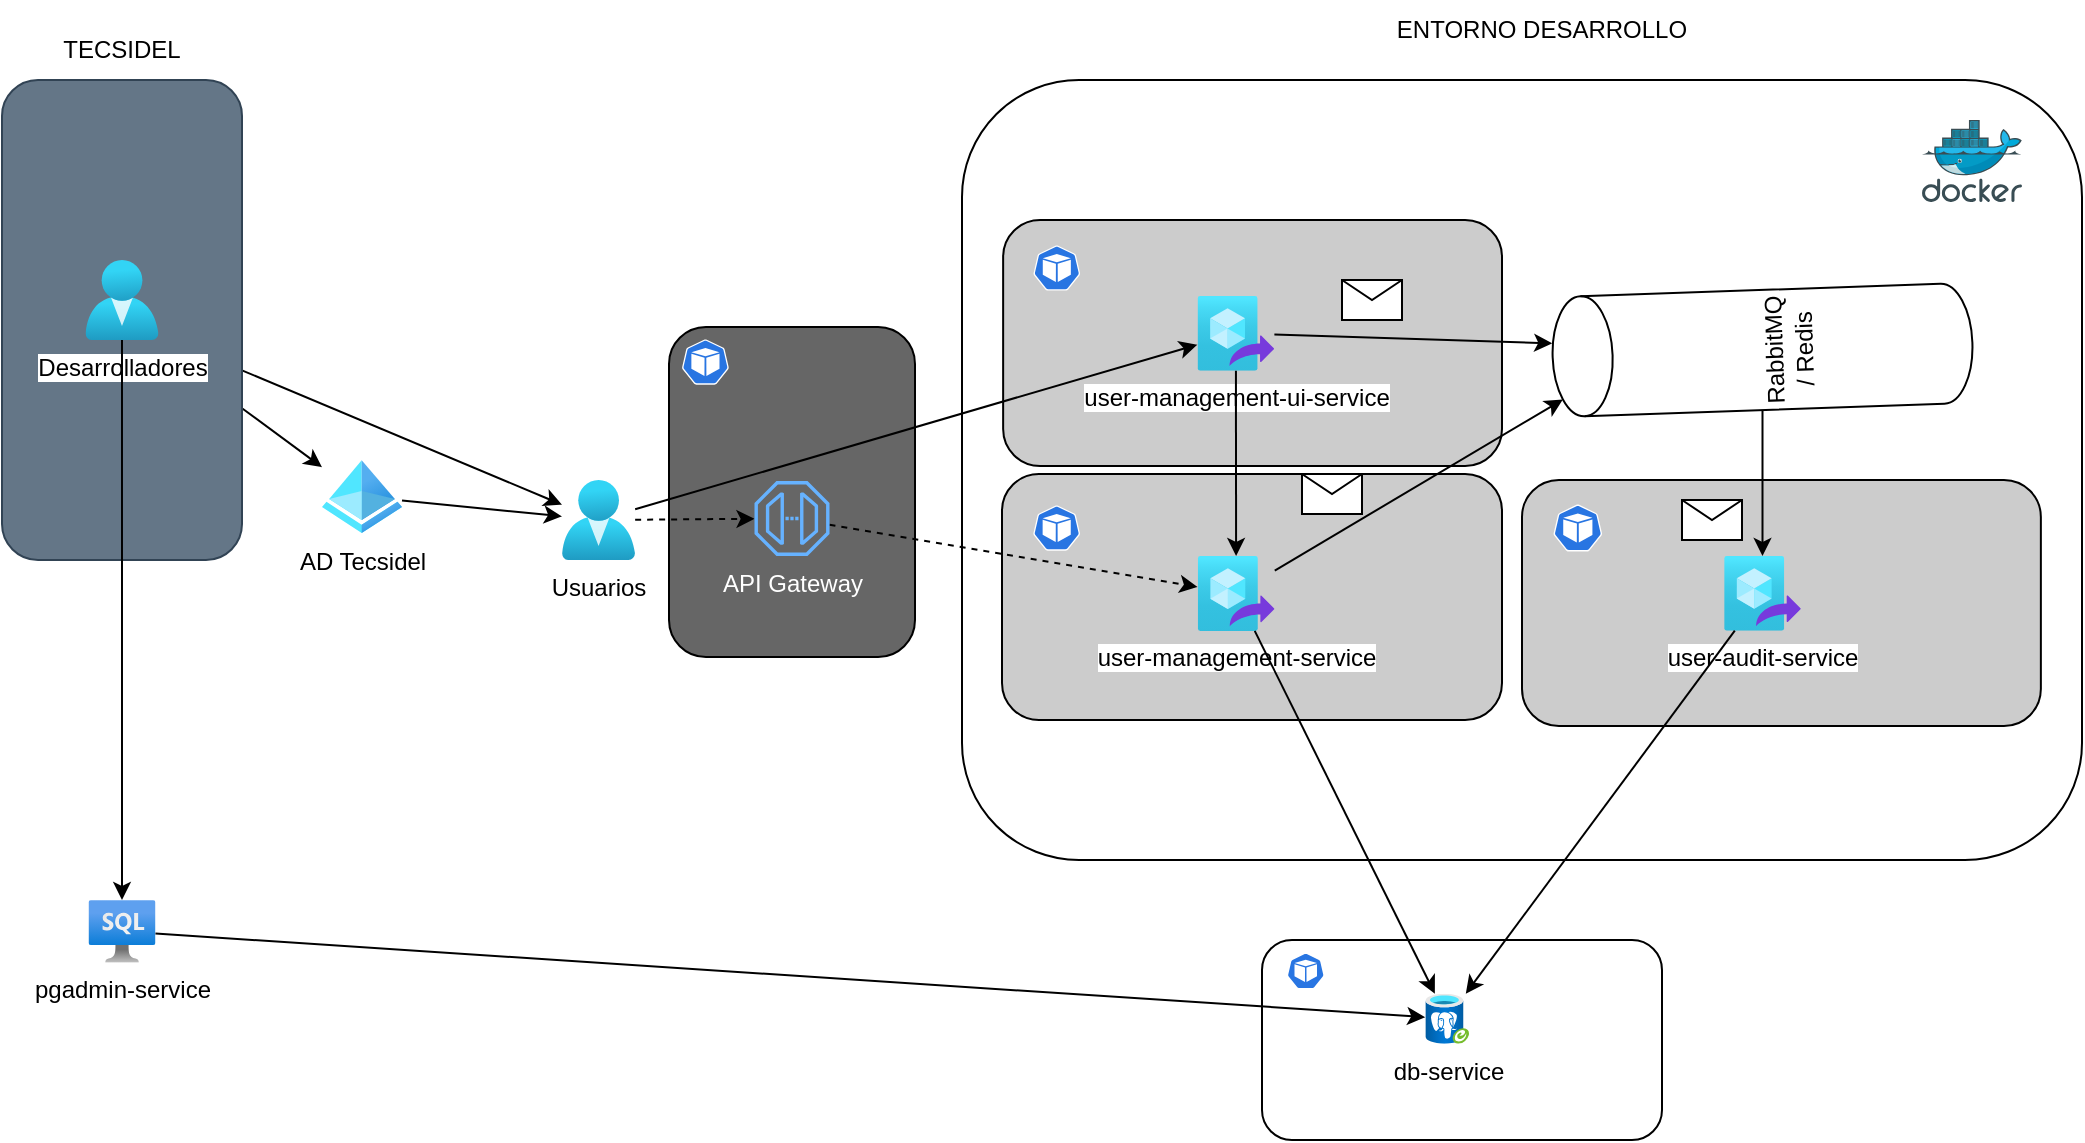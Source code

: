 <mxfile>
    <diagram id="Dp09zciwQ04VZwHExYm0" name="Page-1">
        <mxGraphModel dx="1682" dy="467" grid="1" gridSize="10" guides="1" tooltips="1" connect="1" arrows="1" fold="1" page="1" pageScale="1" pageWidth="850" pageHeight="1100" math="0" shadow="0">
            <root>
                <mxCell id="0"/>
                <mxCell id="1" parent="0"/>
                <mxCell id="63" value="" style="rounded=1;whiteSpace=wrap;html=1;" parent="1" vertex="1">
                    <mxGeometry x="320" y="360" width="560" height="390" as="geometry"/>
                </mxCell>
                <mxCell id="64" value="" style="group" parent="1" vertex="1" connectable="0">
                    <mxGeometry x="340.57" y="430" width="249.43" height="123" as="geometry"/>
                </mxCell>
                <mxCell id="54" value="" style="rounded=1;whiteSpace=wrap;html=1;fillColor=#CCCCCC;" parent="64" vertex="1">
                    <mxGeometry width="249.43" height="123" as="geometry"/>
                </mxCell>
                <mxCell id="55" value="" style="sketch=0;html=1;dashed=0;whitespace=wrap;fillColor=#2875E2;strokeColor=#ffffff;points=[[0.005,0.63,0],[0.1,0.2,0],[0.9,0.2,0],[0.5,0,0],[0.995,0.63,0],[0.72,0.99,0],[0.5,1,0],[0.28,0.99,0]];verticalLabelPosition=bottom;align=center;verticalAlign=top;shape=mxgraph.kubernetes.icon;prIcon=pod" parent="64" vertex="1">
                    <mxGeometry x="15.145" y="10" width="23.384" height="28" as="geometry"/>
                </mxCell>
                <mxCell id="56" value="user-management-ui-service" style="aspect=fixed;html=1;points=[];align=center;image;fontSize=12;image=img/lib/azure2/compute/Image_Definitions.svg;fillColor=#CCCCCC;" parent="64" vertex="1">
                    <mxGeometry x="97.098" y="38" width="38.529" height="37.36" as="geometry"/>
                </mxCell>
                <mxCell id="94" value="" style="shape=message;html=1;html=1;outlineConnect=0;labelPosition=center;verticalLabelPosition=bottom;align=center;verticalAlign=top;" vertex="1" parent="64">
                    <mxGeometry x="169.43" y="30" width="30" height="20" as="geometry"/>
                </mxCell>
                <mxCell id="70" value="" style="rounded=1;whiteSpace=wrap;html=1;rotation=-90;fillColor=#666666;" parent="1" vertex="1">
                    <mxGeometry x="152.5" y="504.5" width="165" height="123" as="geometry"/>
                </mxCell>
                <mxCell id="80" value="" style="group" vertex="1" connectable="0" parent="1">
                    <mxGeometry x="600" y="560" width="259.43" height="123" as="geometry"/>
                </mxCell>
                <mxCell id="81" value="" style="rounded=1;whiteSpace=wrap;html=1;fillColor=#CCCCCC;" vertex="1" parent="80">
                    <mxGeometry width="259.43" height="123" as="geometry"/>
                </mxCell>
                <mxCell id="82" value="" style="sketch=0;html=1;dashed=0;whitespace=wrap;fillColor=#2875E2;strokeColor=#ffffff;points=[[0.005,0.63,0],[0.1,0.2,0],[0.9,0.2,0],[0.5,0,0],[0.995,0.63,0],[0.72,0.99,0],[0.5,1,0],[0.28,0.99,0]];verticalLabelPosition=bottom;align=center;verticalAlign=top;shape=mxgraph.kubernetes.icon;prIcon=pod" vertex="1" parent="80">
                    <mxGeometry x="15.752" y="10" width="24.322" height="28" as="geometry"/>
                </mxCell>
                <mxCell id="83" value="user-audit-service" style="aspect=fixed;html=1;points=[];align=center;image;fontSize=12;image=img/lib/azure2/compute/Image_Definitions.svg;fillColor=#CCCCCC;" vertex="1" parent="80">
                    <mxGeometry x="100.991" y="38" width="38.529" height="37.36" as="geometry"/>
                </mxCell>
                <mxCell id="84" value="" style="shape=message;html=1;html=1;outlineConnect=0;labelPosition=center;verticalLabelPosition=bottom;align=center;verticalAlign=top;" vertex="1" parent="80">
                    <mxGeometry x="80" y="10" width="30" height="20" as="geometry"/>
                </mxCell>
                <mxCell id="25" style="edgeStyle=none;html=1;" parent="1" source="8" target="21" edge="1">
                    <mxGeometry relative="1" as="geometry"/>
                </mxCell>
                <mxCell id="30" style="edgeStyle=none;html=1;" parent="1" source="8" target="29" edge="1">
                    <mxGeometry relative="1" as="geometry"/>
                </mxCell>
                <mxCell id="73" style="edgeStyle=none;html=1;" parent="1" source="21" target="56" edge="1">
                    <mxGeometry relative="1" as="geometry"/>
                </mxCell>
                <mxCell id="77" style="edgeStyle=none;html=1;fontColor=#FFFFFF;dashed=1;" parent="1" source="21" target="76" edge="1">
                    <mxGeometry relative="1" as="geometry"/>
                </mxCell>
                <mxCell id="21" value="Usuarios" style="aspect=fixed;html=1;points=[];align=center;image;fontSize=12;image=img/lib/azure2/identity/Users.svg;" parent="1" vertex="1">
                    <mxGeometry x="120.0" y="560" width="36.57" height="40" as="geometry"/>
                </mxCell>
                <mxCell id="31" style="edgeStyle=none;html=1;" parent="1" source="29" target="21" edge="1">
                    <mxGeometry relative="1" as="geometry"/>
                </mxCell>
                <mxCell id="29" value="AD Tecsidel" style="aspect=fixed;html=1;points=[];align=center;image;fontSize=12;image=img/lib/azure2/identity/Azure_Active_Directory.svg;" parent="1" vertex="1">
                    <mxGeometry x="2.842e-14" y="550" width="40" height="36.57" as="geometry"/>
                </mxCell>
                <mxCell id="57" value="" style="group" parent="1" vertex="1" connectable="0">
                    <mxGeometry x="-160" y="330" width="120" height="270" as="geometry"/>
                </mxCell>
                <mxCell id="8" value="" style="rounded=1;whiteSpace=wrap;html=1;strokeColor=#314354;fillColor=#647687;fontColor=#ffffff;" parent="57" vertex="1">
                    <mxGeometry y="30" width="120" height="240" as="geometry"/>
                </mxCell>
                <mxCell id="9" value="Desarrolladores" style="aspect=fixed;html=1;points=[];align=center;image;fontSize=12;image=img/lib/azure2/identity/Users.svg;" parent="57" vertex="1">
                    <mxGeometry x="41.71" y="120" width="36.57" height="40" as="geometry"/>
                </mxCell>
                <mxCell id="11" value="TECSIDEL" style="text;html=1;strokeColor=none;fillColor=none;align=center;verticalAlign=middle;whiteSpace=wrap;rounded=0;" parent="57" vertex="1">
                    <mxGeometry x="30" width="60" height="30" as="geometry"/>
                </mxCell>
                <mxCell id="90" style="edgeStyle=none;html=1;" edge="1" parent="1" source="79" target="83">
                    <mxGeometry relative="1" as="geometry"/>
                </mxCell>
                <mxCell id="79" value="RabbitMQ / Redis" style="shape=cylinder3;whiteSpace=wrap;html=1;boundedLbl=1;backgroundOutline=1;size=15;rotation=-92;" vertex="1" parent="1">
                    <mxGeometry x="690.26" y="390" width="60" height="210" as="geometry"/>
                </mxCell>
                <mxCell id="91" style="edgeStyle=none;html=1;" edge="1" parent="1" source="56" target="79">
                    <mxGeometry relative="1" as="geometry"/>
                </mxCell>
                <mxCell id="43" value="" style="sketch=0;aspect=fixed;html=1;points=[];align=center;image;fontSize=12;image=img/lib/mscae/Docker.svg;fillColor=#CCCCCC;" parent="1" vertex="1">
                    <mxGeometry x="800" y="380" width="50" height="41" as="geometry"/>
                </mxCell>
                <mxCell id="95" value="pgadmin-service" style="aspect=fixed;html=1;points=[];align=center;image;fontSize=12;image=img/lib/azure2/databases/Azure_SQL_VM.svg;" vertex="1" parent="1">
                    <mxGeometry x="-116.737" y="770" width="33.472" height="31.381" as="geometry"/>
                </mxCell>
                <mxCell id="96" style="edgeStyle=none;html=1;" edge="1" parent="1" source="9" target="95">
                    <mxGeometry relative="1" as="geometry"/>
                </mxCell>
                <mxCell id="65" value="" style="group" parent="1" vertex="1" connectable="0">
                    <mxGeometry x="340" y="557" width="250" height="156" as="geometry"/>
                </mxCell>
                <mxCell id="47" value="" style="rounded=1;whiteSpace=wrap;html=1;fillColor=#CCCCCC;" parent="65" vertex="1">
                    <mxGeometry width="250" height="123" as="geometry"/>
                </mxCell>
                <mxCell id="46" value="" style="sketch=0;html=1;dashed=0;whitespace=wrap;fillColor=#2875E2;strokeColor=#ffffff;points=[[0.005,0.63,0],[0.1,0.2,0],[0.9,0.2,0],[0.5,0,0],[0.995,0.63,0],[0.72,0.99,0],[0.5,1,0],[0.28,0.99,0]];verticalLabelPosition=bottom;align=center;verticalAlign=top;shape=mxgraph.kubernetes.icon;prIcon=pod" parent="65" vertex="1">
                    <mxGeometry x="15.625" y="13" width="23.438" height="28" as="geometry"/>
                </mxCell>
                <mxCell id="50" value="user-management-service" style="aspect=fixed;html=1;points=[];align=center;image;fontSize=12;image=img/lib/azure2/compute/Image_Definitions.svg;fillColor=#CCCCCC;" parent="65" vertex="1">
                    <mxGeometry x="97.766" y="41" width="38.617" height="37.445" as="geometry"/>
                </mxCell>
                <mxCell id="93" value="" style="shape=message;html=1;html=1;outlineConnect=0;labelPosition=center;verticalLabelPosition=bottom;align=center;verticalAlign=top;" vertex="1" parent="65">
                    <mxGeometry x="150" width="30" height="20" as="geometry"/>
                </mxCell>
                <mxCell id="66" value="" style="group" parent="1" vertex="1" connectable="0">
                    <mxGeometry x="470" y="790" width="200" height="100" as="geometry"/>
                </mxCell>
                <mxCell id="48" value="" style="rounded=1;whiteSpace=wrap;html=1;" parent="66" vertex="1">
                    <mxGeometry width="200" height="100" as="geometry"/>
                </mxCell>
                <mxCell id="3" value="db-service" style="aspect=fixed;html=1;points=[];align=center;image;fontSize=12;image=img/lib/azure2/databases/Azure_Database_PostgreSQL_Server_Group.svg;" parent="66" vertex="1">
                    <mxGeometry x="81.606" y="26.829" width="22.056" height="25" as="geometry"/>
                </mxCell>
                <mxCell id="44" value="" style="sketch=0;html=1;dashed=0;whitespace=wrap;fillColor=#2875E2;strokeColor=#ffffff;points=[[0.005,0.63,0],[0.1,0.2,0],[0.9,0.2,0],[0.5,0,0],[0.995,0.63,0],[0.72,0.99,0],[0.5,1,0],[0.28,0.99,0]];verticalLabelPosition=bottom;align=center;verticalAlign=top;shape=mxgraph.kubernetes.icon;prIcon=pod" parent="66" vertex="1">
                    <mxGeometry x="12.5" y="4.065" width="18.75" height="22.764" as="geometry"/>
                </mxCell>
                <mxCell id="62" style="edgeStyle=none;html=1;" parent="1" source="56" target="50" edge="1">
                    <mxGeometry relative="1" as="geometry"/>
                </mxCell>
                <mxCell id="53" style="edgeStyle=none;html=1;" parent="1" source="50" target="3" edge="1">
                    <mxGeometry relative="1" as="geometry"/>
                </mxCell>
                <mxCell id="33" value="ENTORNO DESARROLLO" style="text;html=1;strokeColor=none;fillColor=none;align=center;verticalAlign=middle;whiteSpace=wrap;rounded=0;" parent="1" vertex="1">
                    <mxGeometry x="520" y="320" width="180" height="30" as="geometry"/>
                </mxCell>
                <mxCell id="78" style="edgeStyle=none;html=1;fontColor=#FFFFFF;dashed=1;" parent="1" source="76" target="50" edge="1">
                    <mxGeometry relative="1" as="geometry"/>
                </mxCell>
                <mxCell id="71" value="" style="sketch=0;html=1;dashed=0;whitespace=wrap;fillColor=#2875E2;strokeColor=#ffffff;points=[[0.005,0.63,0],[0.1,0.2,0],[0.9,0.2,0],[0.5,0,0],[0.995,0.63,0],[0.72,0.99,0],[0.5,1,0],[0.28,0.99,0]];verticalLabelPosition=bottom;align=center;verticalAlign=top;shape=mxgraph.kubernetes.icon;prIcon=pod;rotation=0;" parent="1" vertex="1">
                    <mxGeometry x="179.996" y="487" width="23.438" height="28" as="geometry"/>
                </mxCell>
                <mxCell id="76" value="&lt;font color=&quot;#ffffff&quot;&gt;API Gateway&lt;/font&gt;" style="sketch=0;outlineConnect=0;fontColor=#232F3E;gradientColor=none;fillColor=#66B2FF;strokeColor=none;dashed=0;verticalLabelPosition=bottom;verticalAlign=top;align=center;html=1;fontSize=12;fontStyle=0;aspect=fixed;pointerEvents=1;shape=mxgraph.aws4.endpoint;" parent="1" vertex="1">
                    <mxGeometry x="216.248" y="560.5" width="37.5" height="37.5" as="geometry"/>
                </mxCell>
                <mxCell id="92" style="edgeStyle=none;html=1;entryX=0.145;entryY=0;entryDx=0;entryDy=4.35;entryPerimeter=0;" edge="1" parent="1" source="50" target="79">
                    <mxGeometry relative="1" as="geometry"/>
                </mxCell>
                <mxCell id="89" style="edgeStyle=none;html=1;" edge="1" parent="1" source="83" target="3">
                    <mxGeometry relative="1" as="geometry"/>
                </mxCell>
                <mxCell id="97" style="edgeStyle=none;html=1;" edge="1" parent="1" source="95" target="3">
                    <mxGeometry relative="1" as="geometry"/>
                </mxCell>
            </root>
        </mxGraphModel>
    </diagram>
</mxfile>